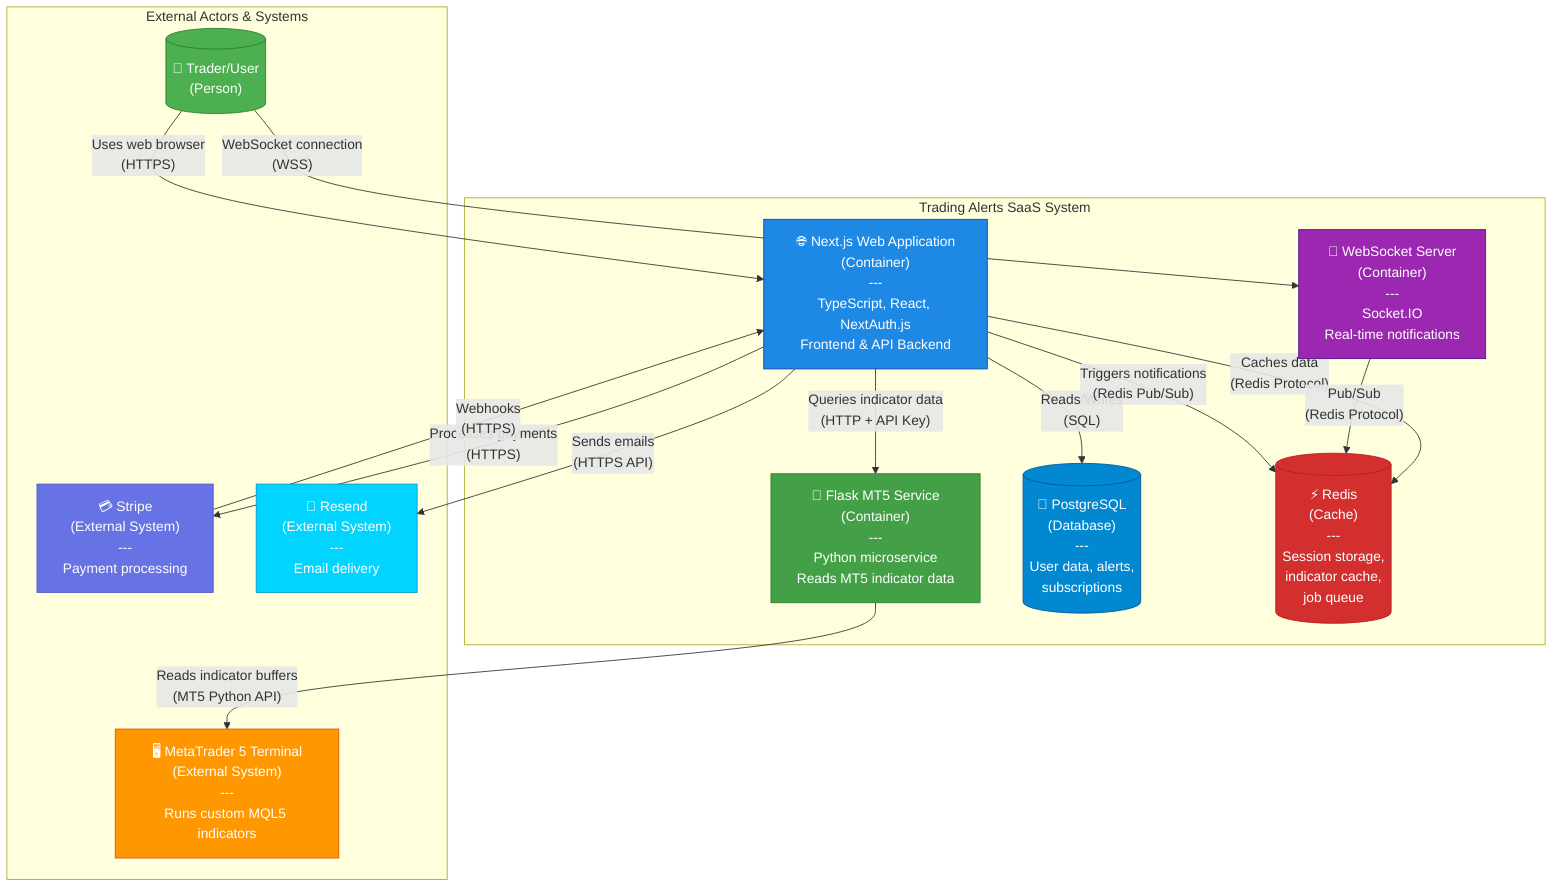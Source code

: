 graph TB
    subgraph External["External Actors & Systems"]
        User[("👤 Trader/User<br/>(Person)")]
        MT5["🖥️ MetaTrader 5 Terminal<br/>(External System)<br/>---<br/>Runs custom MQL5 indicators"]
        Stripe["💳 Stripe<br/>(External System)<br/>---<br/>Payment processing"]
        Resend["📧 Resend<br/>(External System)<br/>---<br/>Email delivery"]
    end
    
    subgraph System["Trading Alerts SaaS System"]
        NextJS["🌐 Next.js Web Application<br/>(Container)<br/>---<br/>TypeScript, React, NextAuth.js<br/>Frontend & API Backend"]
        WS["🔌 WebSocket Server<br/>(Container)<br/>---<br/>Socket.IO<br/>Real-time notifications"]
        Flask["🐍 Flask MT5 Service<br/>(Container)<br/>---<br/>Python microservice<br/>Reads MT5 indicator data"]
        DB[("💾 PostgreSQL<br/>(Database)<br/>---<br/>User data, alerts,<br/>subscriptions")]
        Cache[("⚡ Redis<br/>(Cache)<br/>---<br/>Session storage,<br/>indicator cache,<br/>job queue")]
    end
    
    User -->|"Uses web browser<br/>(HTTPS)"| NextJS
    User -->|"WebSocket connection<br/>(WSS)"| WS
    NextJS -->|"Queries indicator data<br/>(HTTP + API Key)"| Flask
    Flask -->|"Reads indicator buffers<br/>(MT5 Python API)"| MT5
    NextJS -->|"Reads/Writes<br/>(SQL)"| DB
    NextJS -->|"Caches data<br/>(Redis Protocol)"| Cache
    NextJS -->|"Processes payments<br/>(HTTPS)"| Stripe
    NextJS -->|"Sends emails<br/>(HTTPS API)"| Resend
    Stripe -->|"Webhooks<br/>(HTTPS)"| NextJS
    WS -->|"Pub/Sub<br/>(Redis Protocol)"| Cache
    NextJS -->|"Triggers notifications<br/>(Redis Pub/Sub)"| Cache
    
    style User fill:#4CAF50,stroke:#2E7D32,color:#fff
    style MT5 fill:#FF9800,stroke:#E65100,color:#fff
    style Stripe fill:#6772E5,stroke:#4B5BCC,color:#fff
    style Resend fill:#00D4FF,stroke:#0099CC,color:#fff
    style NextJS fill:#1e88e5,stroke:#0d47a1,color:#fff
    style WS fill:#9C27B0,stroke:#4A148C,color:#fff
    style Flask fill:#43a047,stroke:#2E7D32,color:#fff
    style DB fill:#0288D1,stroke:#01579B,color:#fff
    style Cache fill:#D32F2F,stroke:#B71C1C,color:#fff
